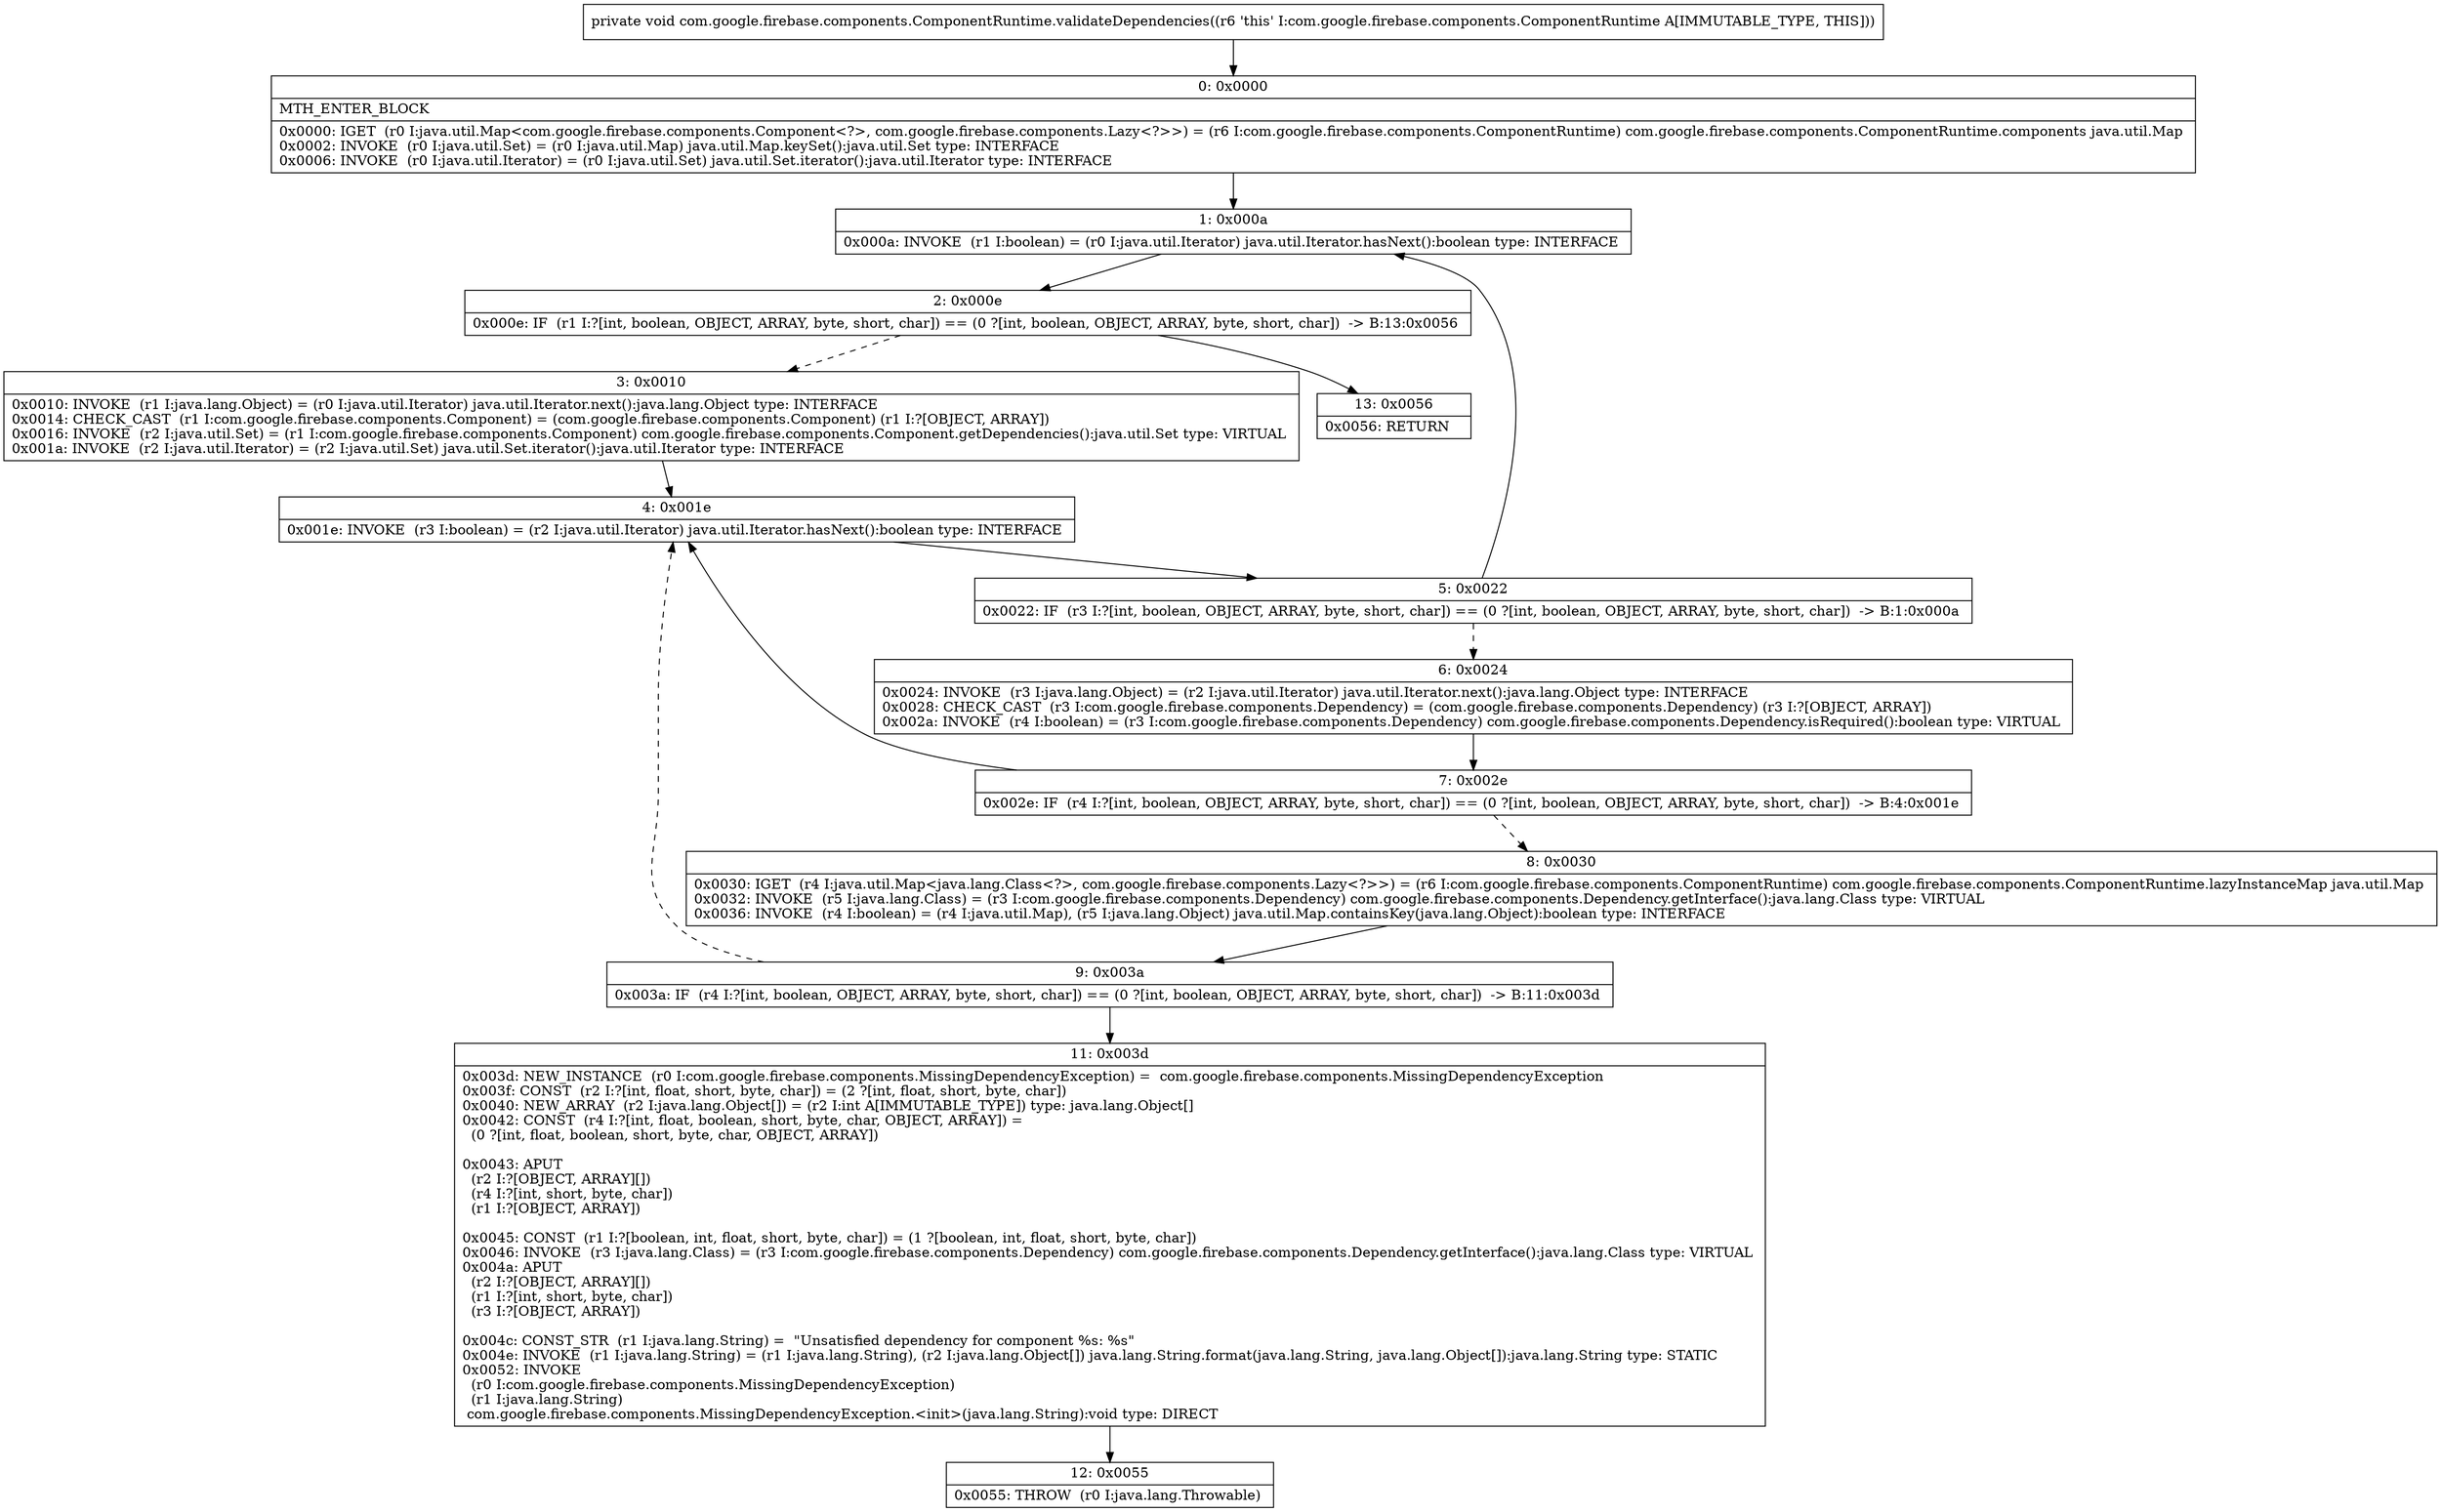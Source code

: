 digraph "CFG forcom.google.firebase.components.ComponentRuntime.validateDependencies()V" {
Node_0 [shape=record,label="{0\:\ 0x0000|MTH_ENTER_BLOCK\l|0x0000: IGET  (r0 I:java.util.Map\<com.google.firebase.components.Component\<?\>, com.google.firebase.components.Lazy\<?\>\>) = (r6 I:com.google.firebase.components.ComponentRuntime) com.google.firebase.components.ComponentRuntime.components java.util.Map \l0x0002: INVOKE  (r0 I:java.util.Set) = (r0 I:java.util.Map) java.util.Map.keySet():java.util.Set type: INTERFACE \l0x0006: INVOKE  (r0 I:java.util.Iterator) = (r0 I:java.util.Set) java.util.Set.iterator():java.util.Iterator type: INTERFACE \l}"];
Node_1 [shape=record,label="{1\:\ 0x000a|0x000a: INVOKE  (r1 I:boolean) = (r0 I:java.util.Iterator) java.util.Iterator.hasNext():boolean type: INTERFACE \l}"];
Node_2 [shape=record,label="{2\:\ 0x000e|0x000e: IF  (r1 I:?[int, boolean, OBJECT, ARRAY, byte, short, char]) == (0 ?[int, boolean, OBJECT, ARRAY, byte, short, char])  \-\> B:13:0x0056 \l}"];
Node_3 [shape=record,label="{3\:\ 0x0010|0x0010: INVOKE  (r1 I:java.lang.Object) = (r0 I:java.util.Iterator) java.util.Iterator.next():java.lang.Object type: INTERFACE \l0x0014: CHECK_CAST  (r1 I:com.google.firebase.components.Component) = (com.google.firebase.components.Component) (r1 I:?[OBJECT, ARRAY]) \l0x0016: INVOKE  (r2 I:java.util.Set) = (r1 I:com.google.firebase.components.Component) com.google.firebase.components.Component.getDependencies():java.util.Set type: VIRTUAL \l0x001a: INVOKE  (r2 I:java.util.Iterator) = (r2 I:java.util.Set) java.util.Set.iterator():java.util.Iterator type: INTERFACE \l}"];
Node_4 [shape=record,label="{4\:\ 0x001e|0x001e: INVOKE  (r3 I:boolean) = (r2 I:java.util.Iterator) java.util.Iterator.hasNext():boolean type: INTERFACE \l}"];
Node_5 [shape=record,label="{5\:\ 0x0022|0x0022: IF  (r3 I:?[int, boolean, OBJECT, ARRAY, byte, short, char]) == (0 ?[int, boolean, OBJECT, ARRAY, byte, short, char])  \-\> B:1:0x000a \l}"];
Node_6 [shape=record,label="{6\:\ 0x0024|0x0024: INVOKE  (r3 I:java.lang.Object) = (r2 I:java.util.Iterator) java.util.Iterator.next():java.lang.Object type: INTERFACE \l0x0028: CHECK_CAST  (r3 I:com.google.firebase.components.Dependency) = (com.google.firebase.components.Dependency) (r3 I:?[OBJECT, ARRAY]) \l0x002a: INVOKE  (r4 I:boolean) = (r3 I:com.google.firebase.components.Dependency) com.google.firebase.components.Dependency.isRequired():boolean type: VIRTUAL \l}"];
Node_7 [shape=record,label="{7\:\ 0x002e|0x002e: IF  (r4 I:?[int, boolean, OBJECT, ARRAY, byte, short, char]) == (0 ?[int, boolean, OBJECT, ARRAY, byte, short, char])  \-\> B:4:0x001e \l}"];
Node_8 [shape=record,label="{8\:\ 0x0030|0x0030: IGET  (r4 I:java.util.Map\<java.lang.Class\<?\>, com.google.firebase.components.Lazy\<?\>\>) = (r6 I:com.google.firebase.components.ComponentRuntime) com.google.firebase.components.ComponentRuntime.lazyInstanceMap java.util.Map \l0x0032: INVOKE  (r5 I:java.lang.Class) = (r3 I:com.google.firebase.components.Dependency) com.google.firebase.components.Dependency.getInterface():java.lang.Class type: VIRTUAL \l0x0036: INVOKE  (r4 I:boolean) = (r4 I:java.util.Map), (r5 I:java.lang.Object) java.util.Map.containsKey(java.lang.Object):boolean type: INTERFACE \l}"];
Node_9 [shape=record,label="{9\:\ 0x003a|0x003a: IF  (r4 I:?[int, boolean, OBJECT, ARRAY, byte, short, char]) == (0 ?[int, boolean, OBJECT, ARRAY, byte, short, char])  \-\> B:11:0x003d \l}"];
Node_11 [shape=record,label="{11\:\ 0x003d|0x003d: NEW_INSTANCE  (r0 I:com.google.firebase.components.MissingDependencyException) =  com.google.firebase.components.MissingDependencyException \l0x003f: CONST  (r2 I:?[int, float, short, byte, char]) = (2 ?[int, float, short, byte, char]) \l0x0040: NEW_ARRAY  (r2 I:java.lang.Object[]) = (r2 I:int A[IMMUTABLE_TYPE]) type: java.lang.Object[] \l0x0042: CONST  (r4 I:?[int, float, boolean, short, byte, char, OBJECT, ARRAY]) = \l  (0 ?[int, float, boolean, short, byte, char, OBJECT, ARRAY])\l \l0x0043: APUT  \l  (r2 I:?[OBJECT, ARRAY][])\l  (r4 I:?[int, short, byte, char])\l  (r1 I:?[OBJECT, ARRAY])\l \l0x0045: CONST  (r1 I:?[boolean, int, float, short, byte, char]) = (1 ?[boolean, int, float, short, byte, char]) \l0x0046: INVOKE  (r3 I:java.lang.Class) = (r3 I:com.google.firebase.components.Dependency) com.google.firebase.components.Dependency.getInterface():java.lang.Class type: VIRTUAL \l0x004a: APUT  \l  (r2 I:?[OBJECT, ARRAY][])\l  (r1 I:?[int, short, byte, char])\l  (r3 I:?[OBJECT, ARRAY])\l \l0x004c: CONST_STR  (r1 I:java.lang.String) =  \"Unsatisfied dependency for component %s: %s\" \l0x004e: INVOKE  (r1 I:java.lang.String) = (r1 I:java.lang.String), (r2 I:java.lang.Object[]) java.lang.String.format(java.lang.String, java.lang.Object[]):java.lang.String type: STATIC \l0x0052: INVOKE  \l  (r0 I:com.google.firebase.components.MissingDependencyException)\l  (r1 I:java.lang.String)\l com.google.firebase.components.MissingDependencyException.\<init\>(java.lang.String):void type: DIRECT \l}"];
Node_12 [shape=record,label="{12\:\ 0x0055|0x0055: THROW  (r0 I:java.lang.Throwable) \l}"];
Node_13 [shape=record,label="{13\:\ 0x0056|0x0056: RETURN   \l}"];
MethodNode[shape=record,label="{private void com.google.firebase.components.ComponentRuntime.validateDependencies((r6 'this' I:com.google.firebase.components.ComponentRuntime A[IMMUTABLE_TYPE, THIS])) }"];
MethodNode -> Node_0;
Node_0 -> Node_1;
Node_1 -> Node_2;
Node_2 -> Node_3[style=dashed];
Node_2 -> Node_13;
Node_3 -> Node_4;
Node_4 -> Node_5;
Node_5 -> Node_1;
Node_5 -> Node_6[style=dashed];
Node_6 -> Node_7;
Node_7 -> Node_4;
Node_7 -> Node_8[style=dashed];
Node_8 -> Node_9;
Node_9 -> Node_11;
Node_9 -> Node_4[style=dashed];
Node_11 -> Node_12;
}


